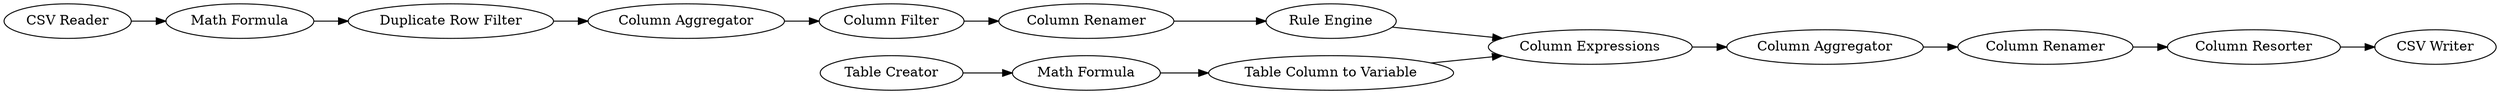 digraph {
	1 [label="CSV Reader"]
	4 [label="Duplicate Row Filter"]
	5 [label="Column Aggregator"]
	6 [label="Column Filter"]
	7 [label="Column Renamer"]
	8 [label="Table Creator"]
	10 [label="Math Formula"]
	12 [label="Table Column to Variable"]
	19 [label="Rule Engine"]
	23 [label="Column Expressions"]
	25 [label="Column Aggregator"]
	26 [label="Column Renamer"]
	27 [label="Column Resorter"]
	32 [label="Math Formula"]
	33 [label="CSV Writer"]
	1 -> 32
	4 -> 5
	5 -> 6
	6 -> 7
	7 -> 19
	8 -> 10
	10 -> 12
	12 -> 23
	19 -> 23
	23 -> 25
	25 -> 26
	26 -> 27
	27 -> 33
	32 -> 4
	rankdir=LR
}
